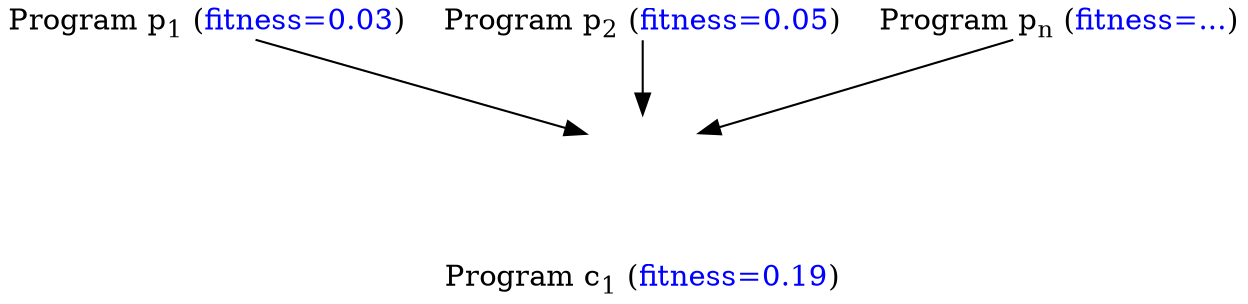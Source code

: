 digraph {
    graph [];
    rankdir=TB;

    p1_label [shape=plaintext, label=<Program p<sub>1</sub> (<font color="blue">fitness=0.03</font>)>, margin=0 width=0 height=0]
    p2_label [shape=plaintext, label=<Program p<sub>2</sub> (<font color="blue">fitness=0.05</font>)>, margin=0 width=0 height=0]
    pn_label [shape=plaintext, label=<Program p<sub>n</sub> (<font color="blue">fitness=...</font>)>, margin=0 width=0 height=0]

    c1_label [shape=plaintext, label=<Program c<sub>1</sub> (<font color="blue">fitness=0.19</font>)>, margin=0 width=0 height=0]

    c1 [shape=none, image="picobot_c1.png", label=""]

    p1_label -> c1
    p2_label -> c1
    pn_label -> c1

    c1 -> c1_label [style=invis]

    {rank=same; p1_label; p2_label;}
    {rank=same; p1_label; p2_label; pn_label;}
}